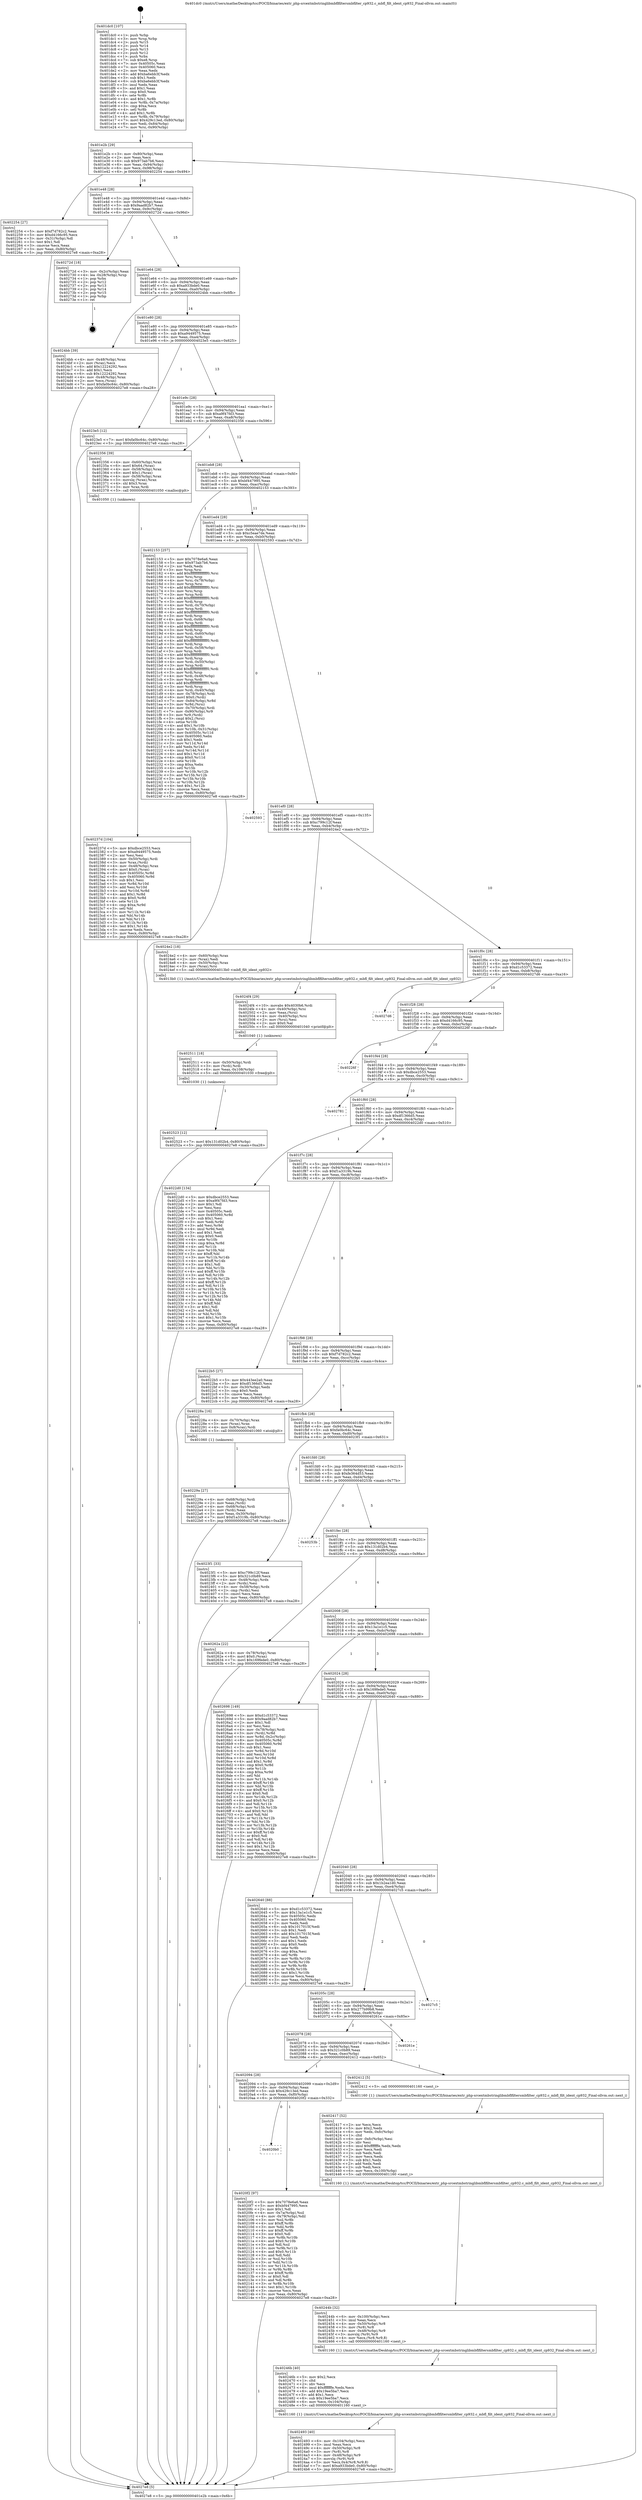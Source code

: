 digraph "0x401dc0" {
  label = "0x401dc0 (/mnt/c/Users/mathe/Desktop/tcc/POCII/binaries/extr_php-srcextmbstringlibmbflfiltersmbfilter_cp932.c_mbfl_filt_ident_cp932_Final-ollvm.out::main(0))"
  labelloc = "t"
  node[shape=record]

  Entry [label="",width=0.3,height=0.3,shape=circle,fillcolor=black,style=filled]
  "0x401e2b" [label="{
     0x401e2b [29]\l
     | [instrs]\l
     &nbsp;&nbsp;0x401e2b \<+3\>: mov -0x80(%rbp),%eax\l
     &nbsp;&nbsp;0x401e2e \<+2\>: mov %eax,%ecx\l
     &nbsp;&nbsp;0x401e30 \<+6\>: sub $0x973ab7b6,%ecx\l
     &nbsp;&nbsp;0x401e36 \<+6\>: mov %eax,-0x94(%rbp)\l
     &nbsp;&nbsp;0x401e3c \<+6\>: mov %ecx,-0x98(%rbp)\l
     &nbsp;&nbsp;0x401e42 \<+6\>: je 0000000000402254 \<main+0x494\>\l
  }"]
  "0x402254" [label="{
     0x402254 [27]\l
     | [instrs]\l
     &nbsp;&nbsp;0x402254 \<+5\>: mov $0xf7d782c2,%eax\l
     &nbsp;&nbsp;0x402259 \<+5\>: mov $0xd4166c95,%ecx\l
     &nbsp;&nbsp;0x40225e \<+3\>: mov -0x31(%rbp),%dl\l
     &nbsp;&nbsp;0x402261 \<+3\>: test $0x1,%dl\l
     &nbsp;&nbsp;0x402264 \<+3\>: cmovne %ecx,%eax\l
     &nbsp;&nbsp;0x402267 \<+3\>: mov %eax,-0x80(%rbp)\l
     &nbsp;&nbsp;0x40226a \<+5\>: jmp 00000000004027e8 \<main+0xa28\>\l
  }"]
  "0x401e48" [label="{
     0x401e48 [28]\l
     | [instrs]\l
     &nbsp;&nbsp;0x401e48 \<+5\>: jmp 0000000000401e4d \<main+0x8d\>\l
     &nbsp;&nbsp;0x401e4d \<+6\>: mov -0x94(%rbp),%eax\l
     &nbsp;&nbsp;0x401e53 \<+5\>: sub $0x9aad82b7,%eax\l
     &nbsp;&nbsp;0x401e58 \<+6\>: mov %eax,-0x9c(%rbp)\l
     &nbsp;&nbsp;0x401e5e \<+6\>: je 000000000040272d \<main+0x96d\>\l
  }"]
  Exit [label="",width=0.3,height=0.3,shape=circle,fillcolor=black,style=filled,peripheries=2]
  "0x40272d" [label="{
     0x40272d [18]\l
     | [instrs]\l
     &nbsp;&nbsp;0x40272d \<+3\>: mov -0x2c(%rbp),%eax\l
     &nbsp;&nbsp;0x402730 \<+4\>: lea -0x28(%rbp),%rsp\l
     &nbsp;&nbsp;0x402734 \<+1\>: pop %rbx\l
     &nbsp;&nbsp;0x402735 \<+2\>: pop %r12\l
     &nbsp;&nbsp;0x402737 \<+2\>: pop %r13\l
     &nbsp;&nbsp;0x402739 \<+2\>: pop %r14\l
     &nbsp;&nbsp;0x40273b \<+2\>: pop %r15\l
     &nbsp;&nbsp;0x40273d \<+1\>: pop %rbp\l
     &nbsp;&nbsp;0x40273e \<+1\>: ret\l
  }"]
  "0x401e64" [label="{
     0x401e64 [28]\l
     | [instrs]\l
     &nbsp;&nbsp;0x401e64 \<+5\>: jmp 0000000000401e69 \<main+0xa9\>\l
     &nbsp;&nbsp;0x401e69 \<+6\>: mov -0x94(%rbp),%eax\l
     &nbsp;&nbsp;0x401e6f \<+5\>: sub $0xa933bde0,%eax\l
     &nbsp;&nbsp;0x401e74 \<+6\>: mov %eax,-0xa0(%rbp)\l
     &nbsp;&nbsp;0x401e7a \<+6\>: je 00000000004024bb \<main+0x6fb\>\l
  }"]
  "0x402523" [label="{
     0x402523 [12]\l
     | [instrs]\l
     &nbsp;&nbsp;0x402523 \<+7\>: movl $0x131d02b4,-0x80(%rbp)\l
     &nbsp;&nbsp;0x40252a \<+5\>: jmp 00000000004027e8 \<main+0xa28\>\l
  }"]
  "0x4024bb" [label="{
     0x4024bb [39]\l
     | [instrs]\l
     &nbsp;&nbsp;0x4024bb \<+4\>: mov -0x48(%rbp),%rax\l
     &nbsp;&nbsp;0x4024bf \<+2\>: mov (%rax),%ecx\l
     &nbsp;&nbsp;0x4024c1 \<+6\>: add $0x12224292,%ecx\l
     &nbsp;&nbsp;0x4024c7 \<+3\>: add $0x1,%ecx\l
     &nbsp;&nbsp;0x4024ca \<+6\>: sub $0x12224292,%ecx\l
     &nbsp;&nbsp;0x4024d0 \<+4\>: mov -0x48(%rbp),%rax\l
     &nbsp;&nbsp;0x4024d4 \<+2\>: mov %ecx,(%rax)\l
     &nbsp;&nbsp;0x4024d6 \<+7\>: movl $0xfa0bc64c,-0x80(%rbp)\l
     &nbsp;&nbsp;0x4024dd \<+5\>: jmp 00000000004027e8 \<main+0xa28\>\l
  }"]
  "0x401e80" [label="{
     0x401e80 [28]\l
     | [instrs]\l
     &nbsp;&nbsp;0x401e80 \<+5\>: jmp 0000000000401e85 \<main+0xc5\>\l
     &nbsp;&nbsp;0x401e85 \<+6\>: mov -0x94(%rbp),%eax\l
     &nbsp;&nbsp;0x401e8b \<+5\>: sub $0xa9449575,%eax\l
     &nbsp;&nbsp;0x401e90 \<+6\>: mov %eax,-0xa4(%rbp)\l
     &nbsp;&nbsp;0x401e96 \<+6\>: je 00000000004023e5 \<main+0x625\>\l
  }"]
  "0x402511" [label="{
     0x402511 [18]\l
     | [instrs]\l
     &nbsp;&nbsp;0x402511 \<+4\>: mov -0x50(%rbp),%rdi\l
     &nbsp;&nbsp;0x402515 \<+3\>: mov (%rdi),%rdi\l
     &nbsp;&nbsp;0x402518 \<+6\>: mov %eax,-0x108(%rbp)\l
     &nbsp;&nbsp;0x40251e \<+5\>: call 0000000000401030 \<free@plt\>\l
     | [calls]\l
     &nbsp;&nbsp;0x401030 \{1\} (unknown)\l
  }"]
  "0x4023e5" [label="{
     0x4023e5 [12]\l
     | [instrs]\l
     &nbsp;&nbsp;0x4023e5 \<+7\>: movl $0xfa0bc64c,-0x80(%rbp)\l
     &nbsp;&nbsp;0x4023ec \<+5\>: jmp 00000000004027e8 \<main+0xa28\>\l
  }"]
  "0x401e9c" [label="{
     0x401e9c [28]\l
     | [instrs]\l
     &nbsp;&nbsp;0x401e9c \<+5\>: jmp 0000000000401ea1 \<main+0xe1\>\l
     &nbsp;&nbsp;0x401ea1 \<+6\>: mov -0x94(%rbp),%eax\l
     &nbsp;&nbsp;0x401ea7 \<+5\>: sub $0xa9f47fd3,%eax\l
     &nbsp;&nbsp;0x401eac \<+6\>: mov %eax,-0xa8(%rbp)\l
     &nbsp;&nbsp;0x401eb2 \<+6\>: je 0000000000402356 \<main+0x596\>\l
  }"]
  "0x4024f4" [label="{
     0x4024f4 [29]\l
     | [instrs]\l
     &nbsp;&nbsp;0x4024f4 \<+10\>: movabs $0x4030b6,%rdi\l
     &nbsp;&nbsp;0x4024fe \<+4\>: mov -0x40(%rbp),%rsi\l
     &nbsp;&nbsp;0x402502 \<+2\>: mov %eax,(%rsi)\l
     &nbsp;&nbsp;0x402504 \<+4\>: mov -0x40(%rbp),%rsi\l
     &nbsp;&nbsp;0x402508 \<+2\>: mov (%rsi),%esi\l
     &nbsp;&nbsp;0x40250a \<+2\>: mov $0x0,%al\l
     &nbsp;&nbsp;0x40250c \<+5\>: call 0000000000401040 \<printf@plt\>\l
     | [calls]\l
     &nbsp;&nbsp;0x401040 \{1\} (unknown)\l
  }"]
  "0x402356" [label="{
     0x402356 [39]\l
     | [instrs]\l
     &nbsp;&nbsp;0x402356 \<+4\>: mov -0x60(%rbp),%rax\l
     &nbsp;&nbsp;0x40235a \<+6\>: movl $0x64,(%rax)\l
     &nbsp;&nbsp;0x402360 \<+4\>: mov -0x58(%rbp),%rax\l
     &nbsp;&nbsp;0x402364 \<+6\>: movl $0x1,(%rax)\l
     &nbsp;&nbsp;0x40236a \<+4\>: mov -0x58(%rbp),%rax\l
     &nbsp;&nbsp;0x40236e \<+3\>: movslq (%rax),%rax\l
     &nbsp;&nbsp;0x402371 \<+4\>: shl $0x3,%rax\l
     &nbsp;&nbsp;0x402375 \<+3\>: mov %rax,%rdi\l
     &nbsp;&nbsp;0x402378 \<+5\>: call 0000000000401050 \<malloc@plt\>\l
     | [calls]\l
     &nbsp;&nbsp;0x401050 \{1\} (unknown)\l
  }"]
  "0x401eb8" [label="{
     0x401eb8 [28]\l
     | [instrs]\l
     &nbsp;&nbsp;0x401eb8 \<+5\>: jmp 0000000000401ebd \<main+0xfd\>\l
     &nbsp;&nbsp;0x401ebd \<+6\>: mov -0x94(%rbp),%eax\l
     &nbsp;&nbsp;0x401ec3 \<+5\>: sub $0xbf447995,%eax\l
     &nbsp;&nbsp;0x401ec8 \<+6\>: mov %eax,-0xac(%rbp)\l
     &nbsp;&nbsp;0x401ece \<+6\>: je 0000000000402153 \<main+0x393\>\l
  }"]
  "0x402493" [label="{
     0x402493 [40]\l
     | [instrs]\l
     &nbsp;&nbsp;0x402493 \<+6\>: mov -0x104(%rbp),%ecx\l
     &nbsp;&nbsp;0x402499 \<+3\>: imul %eax,%ecx\l
     &nbsp;&nbsp;0x40249c \<+4\>: mov -0x50(%rbp),%r8\l
     &nbsp;&nbsp;0x4024a0 \<+3\>: mov (%r8),%r8\l
     &nbsp;&nbsp;0x4024a3 \<+4\>: mov -0x48(%rbp),%r9\l
     &nbsp;&nbsp;0x4024a7 \<+3\>: movslq (%r9),%r9\l
     &nbsp;&nbsp;0x4024aa \<+5\>: mov %ecx,0x4(%r8,%r9,8)\l
     &nbsp;&nbsp;0x4024af \<+7\>: movl $0xa933bde0,-0x80(%rbp)\l
     &nbsp;&nbsp;0x4024b6 \<+5\>: jmp 00000000004027e8 \<main+0xa28\>\l
  }"]
  "0x402153" [label="{
     0x402153 [257]\l
     | [instrs]\l
     &nbsp;&nbsp;0x402153 \<+5\>: mov $0x7078e6a6,%eax\l
     &nbsp;&nbsp;0x402158 \<+5\>: mov $0x973ab7b6,%ecx\l
     &nbsp;&nbsp;0x40215d \<+2\>: xor %edx,%edx\l
     &nbsp;&nbsp;0x40215f \<+3\>: mov %rsp,%rsi\l
     &nbsp;&nbsp;0x402162 \<+4\>: add $0xfffffffffffffff0,%rsi\l
     &nbsp;&nbsp;0x402166 \<+3\>: mov %rsi,%rsp\l
     &nbsp;&nbsp;0x402169 \<+4\>: mov %rsi,-0x78(%rbp)\l
     &nbsp;&nbsp;0x40216d \<+3\>: mov %rsp,%rsi\l
     &nbsp;&nbsp;0x402170 \<+4\>: add $0xfffffffffffffff0,%rsi\l
     &nbsp;&nbsp;0x402174 \<+3\>: mov %rsi,%rsp\l
     &nbsp;&nbsp;0x402177 \<+3\>: mov %rsp,%rdi\l
     &nbsp;&nbsp;0x40217a \<+4\>: add $0xfffffffffffffff0,%rdi\l
     &nbsp;&nbsp;0x40217e \<+3\>: mov %rdi,%rsp\l
     &nbsp;&nbsp;0x402181 \<+4\>: mov %rdi,-0x70(%rbp)\l
     &nbsp;&nbsp;0x402185 \<+3\>: mov %rsp,%rdi\l
     &nbsp;&nbsp;0x402188 \<+4\>: add $0xfffffffffffffff0,%rdi\l
     &nbsp;&nbsp;0x40218c \<+3\>: mov %rdi,%rsp\l
     &nbsp;&nbsp;0x40218f \<+4\>: mov %rdi,-0x68(%rbp)\l
     &nbsp;&nbsp;0x402193 \<+3\>: mov %rsp,%rdi\l
     &nbsp;&nbsp;0x402196 \<+4\>: add $0xfffffffffffffff0,%rdi\l
     &nbsp;&nbsp;0x40219a \<+3\>: mov %rdi,%rsp\l
     &nbsp;&nbsp;0x40219d \<+4\>: mov %rdi,-0x60(%rbp)\l
     &nbsp;&nbsp;0x4021a1 \<+3\>: mov %rsp,%rdi\l
     &nbsp;&nbsp;0x4021a4 \<+4\>: add $0xfffffffffffffff0,%rdi\l
     &nbsp;&nbsp;0x4021a8 \<+3\>: mov %rdi,%rsp\l
     &nbsp;&nbsp;0x4021ab \<+4\>: mov %rdi,-0x58(%rbp)\l
     &nbsp;&nbsp;0x4021af \<+3\>: mov %rsp,%rdi\l
     &nbsp;&nbsp;0x4021b2 \<+4\>: add $0xfffffffffffffff0,%rdi\l
     &nbsp;&nbsp;0x4021b6 \<+3\>: mov %rdi,%rsp\l
     &nbsp;&nbsp;0x4021b9 \<+4\>: mov %rdi,-0x50(%rbp)\l
     &nbsp;&nbsp;0x4021bd \<+3\>: mov %rsp,%rdi\l
     &nbsp;&nbsp;0x4021c0 \<+4\>: add $0xfffffffffffffff0,%rdi\l
     &nbsp;&nbsp;0x4021c4 \<+3\>: mov %rdi,%rsp\l
     &nbsp;&nbsp;0x4021c7 \<+4\>: mov %rdi,-0x48(%rbp)\l
     &nbsp;&nbsp;0x4021cb \<+3\>: mov %rsp,%rdi\l
     &nbsp;&nbsp;0x4021ce \<+4\>: add $0xfffffffffffffff0,%rdi\l
     &nbsp;&nbsp;0x4021d2 \<+3\>: mov %rdi,%rsp\l
     &nbsp;&nbsp;0x4021d5 \<+4\>: mov %rdi,-0x40(%rbp)\l
     &nbsp;&nbsp;0x4021d9 \<+4\>: mov -0x78(%rbp),%rdi\l
     &nbsp;&nbsp;0x4021dd \<+6\>: movl $0x0,(%rdi)\l
     &nbsp;&nbsp;0x4021e3 \<+7\>: mov -0x84(%rbp),%r8d\l
     &nbsp;&nbsp;0x4021ea \<+3\>: mov %r8d,(%rsi)\l
     &nbsp;&nbsp;0x4021ed \<+4\>: mov -0x70(%rbp),%rdi\l
     &nbsp;&nbsp;0x4021f1 \<+7\>: mov -0x90(%rbp),%r9\l
     &nbsp;&nbsp;0x4021f8 \<+3\>: mov %r9,(%rdi)\l
     &nbsp;&nbsp;0x4021fb \<+3\>: cmpl $0x2,(%rsi)\l
     &nbsp;&nbsp;0x4021fe \<+4\>: setne %r10b\l
     &nbsp;&nbsp;0x402202 \<+4\>: and $0x1,%r10b\l
     &nbsp;&nbsp;0x402206 \<+4\>: mov %r10b,-0x31(%rbp)\l
     &nbsp;&nbsp;0x40220a \<+8\>: mov 0x40505c,%r11d\l
     &nbsp;&nbsp;0x402212 \<+7\>: mov 0x405060,%ebx\l
     &nbsp;&nbsp;0x402219 \<+3\>: sub $0x1,%edx\l
     &nbsp;&nbsp;0x40221c \<+3\>: mov %r11d,%r14d\l
     &nbsp;&nbsp;0x40221f \<+3\>: add %edx,%r14d\l
     &nbsp;&nbsp;0x402222 \<+4\>: imul %r14d,%r11d\l
     &nbsp;&nbsp;0x402226 \<+4\>: and $0x1,%r11d\l
     &nbsp;&nbsp;0x40222a \<+4\>: cmp $0x0,%r11d\l
     &nbsp;&nbsp;0x40222e \<+4\>: sete %r10b\l
     &nbsp;&nbsp;0x402232 \<+3\>: cmp $0xa,%ebx\l
     &nbsp;&nbsp;0x402235 \<+4\>: setl %r15b\l
     &nbsp;&nbsp;0x402239 \<+3\>: mov %r10b,%r12b\l
     &nbsp;&nbsp;0x40223c \<+3\>: and %r15b,%r12b\l
     &nbsp;&nbsp;0x40223f \<+3\>: xor %r15b,%r10b\l
     &nbsp;&nbsp;0x402242 \<+3\>: or %r10b,%r12b\l
     &nbsp;&nbsp;0x402245 \<+4\>: test $0x1,%r12b\l
     &nbsp;&nbsp;0x402249 \<+3\>: cmovne %ecx,%eax\l
     &nbsp;&nbsp;0x40224c \<+3\>: mov %eax,-0x80(%rbp)\l
     &nbsp;&nbsp;0x40224f \<+5\>: jmp 00000000004027e8 \<main+0xa28\>\l
  }"]
  "0x401ed4" [label="{
     0x401ed4 [28]\l
     | [instrs]\l
     &nbsp;&nbsp;0x401ed4 \<+5\>: jmp 0000000000401ed9 \<main+0x119\>\l
     &nbsp;&nbsp;0x401ed9 \<+6\>: mov -0x94(%rbp),%eax\l
     &nbsp;&nbsp;0x401edf \<+5\>: sub $0xc5eae7de,%eax\l
     &nbsp;&nbsp;0x401ee4 \<+6\>: mov %eax,-0xb0(%rbp)\l
     &nbsp;&nbsp;0x401eea \<+6\>: je 0000000000402593 \<main+0x7d3\>\l
  }"]
  "0x40246b" [label="{
     0x40246b [40]\l
     | [instrs]\l
     &nbsp;&nbsp;0x40246b \<+5\>: mov $0x2,%ecx\l
     &nbsp;&nbsp;0x402470 \<+1\>: cltd\l
     &nbsp;&nbsp;0x402471 \<+2\>: idiv %ecx\l
     &nbsp;&nbsp;0x402473 \<+6\>: imul $0xfffffffe,%edx,%ecx\l
     &nbsp;&nbsp;0x402479 \<+6\>: add $0x19ee5ba7,%ecx\l
     &nbsp;&nbsp;0x40247f \<+3\>: add $0x1,%ecx\l
     &nbsp;&nbsp;0x402482 \<+6\>: sub $0x19ee5ba7,%ecx\l
     &nbsp;&nbsp;0x402488 \<+6\>: mov %ecx,-0x104(%rbp)\l
     &nbsp;&nbsp;0x40248e \<+5\>: call 0000000000401160 \<next_i\>\l
     | [calls]\l
     &nbsp;&nbsp;0x401160 \{1\} (/mnt/c/Users/mathe/Desktop/tcc/POCII/binaries/extr_php-srcextmbstringlibmbflfiltersmbfilter_cp932.c_mbfl_filt_ident_cp932_Final-ollvm.out::next_i)\l
  }"]
  "0x402593" [label="{
     0x402593\l
  }", style=dashed]
  "0x401ef0" [label="{
     0x401ef0 [28]\l
     | [instrs]\l
     &nbsp;&nbsp;0x401ef0 \<+5\>: jmp 0000000000401ef5 \<main+0x135\>\l
     &nbsp;&nbsp;0x401ef5 \<+6\>: mov -0x94(%rbp),%eax\l
     &nbsp;&nbsp;0x401efb \<+5\>: sub $0xc799c12f,%eax\l
     &nbsp;&nbsp;0x401f00 \<+6\>: mov %eax,-0xb4(%rbp)\l
     &nbsp;&nbsp;0x401f06 \<+6\>: je 00000000004024e2 \<main+0x722\>\l
  }"]
  "0x40244b" [label="{
     0x40244b [32]\l
     | [instrs]\l
     &nbsp;&nbsp;0x40244b \<+6\>: mov -0x100(%rbp),%ecx\l
     &nbsp;&nbsp;0x402451 \<+3\>: imul %eax,%ecx\l
     &nbsp;&nbsp;0x402454 \<+4\>: mov -0x50(%rbp),%r8\l
     &nbsp;&nbsp;0x402458 \<+3\>: mov (%r8),%r8\l
     &nbsp;&nbsp;0x40245b \<+4\>: mov -0x48(%rbp),%r9\l
     &nbsp;&nbsp;0x40245f \<+3\>: movslq (%r9),%r9\l
     &nbsp;&nbsp;0x402462 \<+4\>: mov %ecx,(%r8,%r9,8)\l
     &nbsp;&nbsp;0x402466 \<+5\>: call 0000000000401160 \<next_i\>\l
     | [calls]\l
     &nbsp;&nbsp;0x401160 \{1\} (/mnt/c/Users/mathe/Desktop/tcc/POCII/binaries/extr_php-srcextmbstringlibmbflfiltersmbfilter_cp932.c_mbfl_filt_ident_cp932_Final-ollvm.out::next_i)\l
  }"]
  "0x4024e2" [label="{
     0x4024e2 [18]\l
     | [instrs]\l
     &nbsp;&nbsp;0x4024e2 \<+4\>: mov -0x60(%rbp),%rax\l
     &nbsp;&nbsp;0x4024e6 \<+2\>: mov (%rax),%edi\l
     &nbsp;&nbsp;0x4024e8 \<+4\>: mov -0x50(%rbp),%rax\l
     &nbsp;&nbsp;0x4024ec \<+3\>: mov (%rax),%rsi\l
     &nbsp;&nbsp;0x4024ef \<+5\>: call 00000000004013b0 \<mbfl_filt_ident_cp932\>\l
     | [calls]\l
     &nbsp;&nbsp;0x4013b0 \{1\} (/mnt/c/Users/mathe/Desktop/tcc/POCII/binaries/extr_php-srcextmbstringlibmbflfiltersmbfilter_cp932.c_mbfl_filt_ident_cp932_Final-ollvm.out::mbfl_filt_ident_cp932)\l
  }"]
  "0x401f0c" [label="{
     0x401f0c [28]\l
     | [instrs]\l
     &nbsp;&nbsp;0x401f0c \<+5\>: jmp 0000000000401f11 \<main+0x151\>\l
     &nbsp;&nbsp;0x401f11 \<+6\>: mov -0x94(%rbp),%eax\l
     &nbsp;&nbsp;0x401f17 \<+5\>: sub $0xd1c53372,%eax\l
     &nbsp;&nbsp;0x401f1c \<+6\>: mov %eax,-0xb8(%rbp)\l
     &nbsp;&nbsp;0x401f22 \<+6\>: je 00000000004027d6 \<main+0xa16\>\l
  }"]
  "0x402417" [label="{
     0x402417 [52]\l
     | [instrs]\l
     &nbsp;&nbsp;0x402417 \<+2\>: xor %ecx,%ecx\l
     &nbsp;&nbsp;0x402419 \<+5\>: mov $0x2,%edx\l
     &nbsp;&nbsp;0x40241e \<+6\>: mov %edx,-0xfc(%rbp)\l
     &nbsp;&nbsp;0x402424 \<+1\>: cltd\l
     &nbsp;&nbsp;0x402425 \<+6\>: mov -0xfc(%rbp),%esi\l
     &nbsp;&nbsp;0x40242b \<+2\>: idiv %esi\l
     &nbsp;&nbsp;0x40242d \<+6\>: imul $0xfffffffe,%edx,%edx\l
     &nbsp;&nbsp;0x402433 \<+2\>: mov %ecx,%edi\l
     &nbsp;&nbsp;0x402435 \<+2\>: sub %edx,%edi\l
     &nbsp;&nbsp;0x402437 \<+2\>: mov %ecx,%edx\l
     &nbsp;&nbsp;0x402439 \<+3\>: sub $0x1,%edx\l
     &nbsp;&nbsp;0x40243c \<+2\>: add %edx,%edi\l
     &nbsp;&nbsp;0x40243e \<+2\>: sub %edi,%ecx\l
     &nbsp;&nbsp;0x402440 \<+6\>: mov %ecx,-0x100(%rbp)\l
     &nbsp;&nbsp;0x402446 \<+5\>: call 0000000000401160 \<next_i\>\l
     | [calls]\l
     &nbsp;&nbsp;0x401160 \{1\} (/mnt/c/Users/mathe/Desktop/tcc/POCII/binaries/extr_php-srcextmbstringlibmbflfiltersmbfilter_cp932.c_mbfl_filt_ident_cp932_Final-ollvm.out::next_i)\l
  }"]
  "0x4027d6" [label="{
     0x4027d6\l
  }", style=dashed]
  "0x401f28" [label="{
     0x401f28 [28]\l
     | [instrs]\l
     &nbsp;&nbsp;0x401f28 \<+5\>: jmp 0000000000401f2d \<main+0x16d\>\l
     &nbsp;&nbsp;0x401f2d \<+6\>: mov -0x94(%rbp),%eax\l
     &nbsp;&nbsp;0x401f33 \<+5\>: sub $0xd4166c95,%eax\l
     &nbsp;&nbsp;0x401f38 \<+6\>: mov %eax,-0xbc(%rbp)\l
     &nbsp;&nbsp;0x401f3e \<+6\>: je 000000000040226f \<main+0x4af\>\l
  }"]
  "0x40237d" [label="{
     0x40237d [104]\l
     | [instrs]\l
     &nbsp;&nbsp;0x40237d \<+5\>: mov $0xdbce2553,%ecx\l
     &nbsp;&nbsp;0x402382 \<+5\>: mov $0xa9449575,%edx\l
     &nbsp;&nbsp;0x402387 \<+2\>: xor %esi,%esi\l
     &nbsp;&nbsp;0x402389 \<+4\>: mov -0x50(%rbp),%rdi\l
     &nbsp;&nbsp;0x40238d \<+3\>: mov %rax,(%rdi)\l
     &nbsp;&nbsp;0x402390 \<+4\>: mov -0x48(%rbp),%rax\l
     &nbsp;&nbsp;0x402394 \<+6\>: movl $0x0,(%rax)\l
     &nbsp;&nbsp;0x40239a \<+8\>: mov 0x40505c,%r8d\l
     &nbsp;&nbsp;0x4023a2 \<+8\>: mov 0x405060,%r9d\l
     &nbsp;&nbsp;0x4023aa \<+3\>: sub $0x1,%esi\l
     &nbsp;&nbsp;0x4023ad \<+3\>: mov %r8d,%r10d\l
     &nbsp;&nbsp;0x4023b0 \<+3\>: add %esi,%r10d\l
     &nbsp;&nbsp;0x4023b3 \<+4\>: imul %r10d,%r8d\l
     &nbsp;&nbsp;0x4023b7 \<+4\>: and $0x1,%r8d\l
     &nbsp;&nbsp;0x4023bb \<+4\>: cmp $0x0,%r8d\l
     &nbsp;&nbsp;0x4023bf \<+4\>: sete %r11b\l
     &nbsp;&nbsp;0x4023c3 \<+4\>: cmp $0xa,%r9d\l
     &nbsp;&nbsp;0x4023c7 \<+3\>: setl %bl\l
     &nbsp;&nbsp;0x4023ca \<+3\>: mov %r11b,%r14b\l
     &nbsp;&nbsp;0x4023cd \<+3\>: and %bl,%r14b\l
     &nbsp;&nbsp;0x4023d0 \<+3\>: xor %bl,%r11b\l
     &nbsp;&nbsp;0x4023d3 \<+3\>: or %r11b,%r14b\l
     &nbsp;&nbsp;0x4023d6 \<+4\>: test $0x1,%r14b\l
     &nbsp;&nbsp;0x4023da \<+3\>: cmovne %edx,%ecx\l
     &nbsp;&nbsp;0x4023dd \<+3\>: mov %ecx,-0x80(%rbp)\l
     &nbsp;&nbsp;0x4023e0 \<+5\>: jmp 00000000004027e8 \<main+0xa28\>\l
  }"]
  "0x40226f" [label="{
     0x40226f\l
  }", style=dashed]
  "0x401f44" [label="{
     0x401f44 [28]\l
     | [instrs]\l
     &nbsp;&nbsp;0x401f44 \<+5\>: jmp 0000000000401f49 \<main+0x189\>\l
     &nbsp;&nbsp;0x401f49 \<+6\>: mov -0x94(%rbp),%eax\l
     &nbsp;&nbsp;0x401f4f \<+5\>: sub $0xdbce2553,%eax\l
     &nbsp;&nbsp;0x401f54 \<+6\>: mov %eax,-0xc0(%rbp)\l
     &nbsp;&nbsp;0x401f5a \<+6\>: je 0000000000402781 \<main+0x9c1\>\l
  }"]
  "0x40229a" [label="{
     0x40229a [27]\l
     | [instrs]\l
     &nbsp;&nbsp;0x40229a \<+4\>: mov -0x68(%rbp),%rdi\l
     &nbsp;&nbsp;0x40229e \<+2\>: mov %eax,(%rdi)\l
     &nbsp;&nbsp;0x4022a0 \<+4\>: mov -0x68(%rbp),%rdi\l
     &nbsp;&nbsp;0x4022a4 \<+2\>: mov (%rdi),%eax\l
     &nbsp;&nbsp;0x4022a6 \<+3\>: mov %eax,-0x30(%rbp)\l
     &nbsp;&nbsp;0x4022a9 \<+7\>: movl $0xf1a3319b,-0x80(%rbp)\l
     &nbsp;&nbsp;0x4022b0 \<+5\>: jmp 00000000004027e8 \<main+0xa28\>\l
  }"]
  "0x402781" [label="{
     0x402781\l
  }", style=dashed]
  "0x401f60" [label="{
     0x401f60 [28]\l
     | [instrs]\l
     &nbsp;&nbsp;0x401f60 \<+5\>: jmp 0000000000401f65 \<main+0x1a5\>\l
     &nbsp;&nbsp;0x401f65 \<+6\>: mov -0x94(%rbp),%eax\l
     &nbsp;&nbsp;0x401f6b \<+5\>: sub $0xdf1366d5,%eax\l
     &nbsp;&nbsp;0x401f70 \<+6\>: mov %eax,-0xc4(%rbp)\l
     &nbsp;&nbsp;0x401f76 \<+6\>: je 00000000004022d0 \<main+0x510\>\l
  }"]
  "0x401dc0" [label="{
     0x401dc0 [107]\l
     | [instrs]\l
     &nbsp;&nbsp;0x401dc0 \<+1\>: push %rbp\l
     &nbsp;&nbsp;0x401dc1 \<+3\>: mov %rsp,%rbp\l
     &nbsp;&nbsp;0x401dc4 \<+2\>: push %r15\l
     &nbsp;&nbsp;0x401dc6 \<+2\>: push %r14\l
     &nbsp;&nbsp;0x401dc8 \<+2\>: push %r13\l
     &nbsp;&nbsp;0x401dca \<+2\>: push %r12\l
     &nbsp;&nbsp;0x401dcc \<+1\>: push %rbx\l
     &nbsp;&nbsp;0x401dcd \<+7\>: sub $0xe8,%rsp\l
     &nbsp;&nbsp;0x401dd4 \<+7\>: mov 0x40505c,%eax\l
     &nbsp;&nbsp;0x401ddb \<+7\>: mov 0x405060,%ecx\l
     &nbsp;&nbsp;0x401de2 \<+2\>: mov %eax,%edx\l
     &nbsp;&nbsp;0x401de4 \<+6\>: add $0xba6ebb3f,%edx\l
     &nbsp;&nbsp;0x401dea \<+3\>: sub $0x1,%edx\l
     &nbsp;&nbsp;0x401ded \<+6\>: sub $0xba6ebb3f,%edx\l
     &nbsp;&nbsp;0x401df3 \<+3\>: imul %edx,%eax\l
     &nbsp;&nbsp;0x401df6 \<+3\>: and $0x1,%eax\l
     &nbsp;&nbsp;0x401df9 \<+3\>: cmp $0x0,%eax\l
     &nbsp;&nbsp;0x401dfc \<+4\>: sete %r8b\l
     &nbsp;&nbsp;0x401e00 \<+4\>: and $0x1,%r8b\l
     &nbsp;&nbsp;0x401e04 \<+4\>: mov %r8b,-0x7a(%rbp)\l
     &nbsp;&nbsp;0x401e08 \<+3\>: cmp $0xa,%ecx\l
     &nbsp;&nbsp;0x401e0b \<+4\>: setl %r8b\l
     &nbsp;&nbsp;0x401e0f \<+4\>: and $0x1,%r8b\l
     &nbsp;&nbsp;0x401e13 \<+4\>: mov %r8b,-0x79(%rbp)\l
     &nbsp;&nbsp;0x401e17 \<+7\>: movl $0x429c13ed,-0x80(%rbp)\l
     &nbsp;&nbsp;0x401e1e \<+6\>: mov %edi,-0x84(%rbp)\l
     &nbsp;&nbsp;0x401e24 \<+7\>: mov %rsi,-0x90(%rbp)\l
  }"]
  "0x4022d0" [label="{
     0x4022d0 [134]\l
     | [instrs]\l
     &nbsp;&nbsp;0x4022d0 \<+5\>: mov $0xdbce2553,%eax\l
     &nbsp;&nbsp;0x4022d5 \<+5\>: mov $0xa9f47fd3,%ecx\l
     &nbsp;&nbsp;0x4022da \<+2\>: mov $0x1,%dl\l
     &nbsp;&nbsp;0x4022dc \<+2\>: xor %esi,%esi\l
     &nbsp;&nbsp;0x4022de \<+7\>: mov 0x40505c,%edi\l
     &nbsp;&nbsp;0x4022e5 \<+8\>: mov 0x405060,%r8d\l
     &nbsp;&nbsp;0x4022ed \<+3\>: sub $0x1,%esi\l
     &nbsp;&nbsp;0x4022f0 \<+3\>: mov %edi,%r9d\l
     &nbsp;&nbsp;0x4022f3 \<+3\>: add %esi,%r9d\l
     &nbsp;&nbsp;0x4022f6 \<+4\>: imul %r9d,%edi\l
     &nbsp;&nbsp;0x4022fa \<+3\>: and $0x1,%edi\l
     &nbsp;&nbsp;0x4022fd \<+3\>: cmp $0x0,%edi\l
     &nbsp;&nbsp;0x402300 \<+4\>: sete %r10b\l
     &nbsp;&nbsp;0x402304 \<+4\>: cmp $0xa,%r8d\l
     &nbsp;&nbsp;0x402308 \<+4\>: setl %r11b\l
     &nbsp;&nbsp;0x40230c \<+3\>: mov %r10b,%bl\l
     &nbsp;&nbsp;0x40230f \<+3\>: xor $0xff,%bl\l
     &nbsp;&nbsp;0x402312 \<+3\>: mov %r11b,%r14b\l
     &nbsp;&nbsp;0x402315 \<+4\>: xor $0xff,%r14b\l
     &nbsp;&nbsp;0x402319 \<+3\>: xor $0x1,%dl\l
     &nbsp;&nbsp;0x40231c \<+3\>: mov %bl,%r15b\l
     &nbsp;&nbsp;0x40231f \<+4\>: and $0xff,%r15b\l
     &nbsp;&nbsp;0x402323 \<+3\>: and %dl,%r10b\l
     &nbsp;&nbsp;0x402326 \<+3\>: mov %r14b,%r12b\l
     &nbsp;&nbsp;0x402329 \<+4\>: and $0xff,%r12b\l
     &nbsp;&nbsp;0x40232d \<+3\>: and %dl,%r11b\l
     &nbsp;&nbsp;0x402330 \<+3\>: or %r10b,%r15b\l
     &nbsp;&nbsp;0x402333 \<+3\>: or %r11b,%r12b\l
     &nbsp;&nbsp;0x402336 \<+3\>: xor %r12b,%r15b\l
     &nbsp;&nbsp;0x402339 \<+3\>: or %r14b,%bl\l
     &nbsp;&nbsp;0x40233c \<+3\>: xor $0xff,%bl\l
     &nbsp;&nbsp;0x40233f \<+3\>: or $0x1,%dl\l
     &nbsp;&nbsp;0x402342 \<+2\>: and %dl,%bl\l
     &nbsp;&nbsp;0x402344 \<+3\>: or %bl,%r15b\l
     &nbsp;&nbsp;0x402347 \<+4\>: test $0x1,%r15b\l
     &nbsp;&nbsp;0x40234b \<+3\>: cmovne %ecx,%eax\l
     &nbsp;&nbsp;0x40234e \<+3\>: mov %eax,-0x80(%rbp)\l
     &nbsp;&nbsp;0x402351 \<+5\>: jmp 00000000004027e8 \<main+0xa28\>\l
  }"]
  "0x401f7c" [label="{
     0x401f7c [28]\l
     | [instrs]\l
     &nbsp;&nbsp;0x401f7c \<+5\>: jmp 0000000000401f81 \<main+0x1c1\>\l
     &nbsp;&nbsp;0x401f81 \<+6\>: mov -0x94(%rbp),%eax\l
     &nbsp;&nbsp;0x401f87 \<+5\>: sub $0xf1a3319b,%eax\l
     &nbsp;&nbsp;0x401f8c \<+6\>: mov %eax,-0xc8(%rbp)\l
     &nbsp;&nbsp;0x401f92 \<+6\>: je 00000000004022b5 \<main+0x4f5\>\l
  }"]
  "0x4027e8" [label="{
     0x4027e8 [5]\l
     | [instrs]\l
     &nbsp;&nbsp;0x4027e8 \<+5\>: jmp 0000000000401e2b \<main+0x6b\>\l
  }"]
  "0x4022b5" [label="{
     0x4022b5 [27]\l
     | [instrs]\l
     &nbsp;&nbsp;0x4022b5 \<+5\>: mov $0x443ee2a0,%eax\l
     &nbsp;&nbsp;0x4022ba \<+5\>: mov $0xdf1366d5,%ecx\l
     &nbsp;&nbsp;0x4022bf \<+3\>: mov -0x30(%rbp),%edx\l
     &nbsp;&nbsp;0x4022c2 \<+3\>: cmp $0x0,%edx\l
     &nbsp;&nbsp;0x4022c5 \<+3\>: cmove %ecx,%eax\l
     &nbsp;&nbsp;0x4022c8 \<+3\>: mov %eax,-0x80(%rbp)\l
     &nbsp;&nbsp;0x4022cb \<+5\>: jmp 00000000004027e8 \<main+0xa28\>\l
  }"]
  "0x401f98" [label="{
     0x401f98 [28]\l
     | [instrs]\l
     &nbsp;&nbsp;0x401f98 \<+5\>: jmp 0000000000401f9d \<main+0x1dd\>\l
     &nbsp;&nbsp;0x401f9d \<+6\>: mov -0x94(%rbp),%eax\l
     &nbsp;&nbsp;0x401fa3 \<+5\>: sub $0xf7d782c2,%eax\l
     &nbsp;&nbsp;0x401fa8 \<+6\>: mov %eax,-0xcc(%rbp)\l
     &nbsp;&nbsp;0x401fae \<+6\>: je 000000000040228a \<main+0x4ca\>\l
  }"]
  "0x4020b0" [label="{
     0x4020b0\l
  }", style=dashed]
  "0x40228a" [label="{
     0x40228a [16]\l
     | [instrs]\l
     &nbsp;&nbsp;0x40228a \<+4\>: mov -0x70(%rbp),%rax\l
     &nbsp;&nbsp;0x40228e \<+3\>: mov (%rax),%rax\l
     &nbsp;&nbsp;0x402291 \<+4\>: mov 0x8(%rax),%rdi\l
     &nbsp;&nbsp;0x402295 \<+5\>: call 0000000000401060 \<atoi@plt\>\l
     | [calls]\l
     &nbsp;&nbsp;0x401060 \{1\} (unknown)\l
  }"]
  "0x401fb4" [label="{
     0x401fb4 [28]\l
     | [instrs]\l
     &nbsp;&nbsp;0x401fb4 \<+5\>: jmp 0000000000401fb9 \<main+0x1f9\>\l
     &nbsp;&nbsp;0x401fb9 \<+6\>: mov -0x94(%rbp),%eax\l
     &nbsp;&nbsp;0x401fbf \<+5\>: sub $0xfa0bc64c,%eax\l
     &nbsp;&nbsp;0x401fc4 \<+6\>: mov %eax,-0xd0(%rbp)\l
     &nbsp;&nbsp;0x401fca \<+6\>: je 00000000004023f1 \<main+0x631\>\l
  }"]
  "0x4020f2" [label="{
     0x4020f2 [97]\l
     | [instrs]\l
     &nbsp;&nbsp;0x4020f2 \<+5\>: mov $0x7078e6a6,%eax\l
     &nbsp;&nbsp;0x4020f7 \<+5\>: mov $0xbf447995,%ecx\l
     &nbsp;&nbsp;0x4020fc \<+2\>: mov $0x1,%dl\l
     &nbsp;&nbsp;0x4020fe \<+4\>: mov -0x7a(%rbp),%sil\l
     &nbsp;&nbsp;0x402102 \<+4\>: mov -0x79(%rbp),%dil\l
     &nbsp;&nbsp;0x402106 \<+3\>: mov %sil,%r8b\l
     &nbsp;&nbsp;0x402109 \<+4\>: xor $0xff,%r8b\l
     &nbsp;&nbsp;0x40210d \<+3\>: mov %dil,%r9b\l
     &nbsp;&nbsp;0x402110 \<+4\>: xor $0xff,%r9b\l
     &nbsp;&nbsp;0x402114 \<+3\>: xor $0x0,%dl\l
     &nbsp;&nbsp;0x402117 \<+3\>: mov %r8b,%r10b\l
     &nbsp;&nbsp;0x40211a \<+4\>: and $0x0,%r10b\l
     &nbsp;&nbsp;0x40211e \<+3\>: and %dl,%sil\l
     &nbsp;&nbsp;0x402121 \<+3\>: mov %r9b,%r11b\l
     &nbsp;&nbsp;0x402124 \<+4\>: and $0x0,%r11b\l
     &nbsp;&nbsp;0x402128 \<+3\>: and %dl,%dil\l
     &nbsp;&nbsp;0x40212b \<+3\>: or %sil,%r10b\l
     &nbsp;&nbsp;0x40212e \<+3\>: or %dil,%r11b\l
     &nbsp;&nbsp;0x402131 \<+3\>: xor %r11b,%r10b\l
     &nbsp;&nbsp;0x402134 \<+3\>: or %r9b,%r8b\l
     &nbsp;&nbsp;0x402137 \<+4\>: xor $0xff,%r8b\l
     &nbsp;&nbsp;0x40213b \<+3\>: or $0x0,%dl\l
     &nbsp;&nbsp;0x40213e \<+3\>: and %dl,%r8b\l
     &nbsp;&nbsp;0x402141 \<+3\>: or %r8b,%r10b\l
     &nbsp;&nbsp;0x402144 \<+4\>: test $0x1,%r10b\l
     &nbsp;&nbsp;0x402148 \<+3\>: cmovne %ecx,%eax\l
     &nbsp;&nbsp;0x40214b \<+3\>: mov %eax,-0x80(%rbp)\l
     &nbsp;&nbsp;0x40214e \<+5\>: jmp 00000000004027e8 \<main+0xa28\>\l
  }"]
  "0x4023f1" [label="{
     0x4023f1 [33]\l
     | [instrs]\l
     &nbsp;&nbsp;0x4023f1 \<+5\>: mov $0xc799c12f,%eax\l
     &nbsp;&nbsp;0x4023f6 \<+5\>: mov $0x321c0b89,%ecx\l
     &nbsp;&nbsp;0x4023fb \<+4\>: mov -0x48(%rbp),%rdx\l
     &nbsp;&nbsp;0x4023ff \<+2\>: mov (%rdx),%esi\l
     &nbsp;&nbsp;0x402401 \<+4\>: mov -0x58(%rbp),%rdx\l
     &nbsp;&nbsp;0x402405 \<+2\>: cmp (%rdx),%esi\l
     &nbsp;&nbsp;0x402407 \<+3\>: cmovl %ecx,%eax\l
     &nbsp;&nbsp;0x40240a \<+3\>: mov %eax,-0x80(%rbp)\l
     &nbsp;&nbsp;0x40240d \<+5\>: jmp 00000000004027e8 \<main+0xa28\>\l
  }"]
  "0x401fd0" [label="{
     0x401fd0 [28]\l
     | [instrs]\l
     &nbsp;&nbsp;0x401fd0 \<+5\>: jmp 0000000000401fd5 \<main+0x215\>\l
     &nbsp;&nbsp;0x401fd5 \<+6\>: mov -0x94(%rbp),%eax\l
     &nbsp;&nbsp;0x401fdb \<+5\>: sub $0xfe364d53,%eax\l
     &nbsp;&nbsp;0x401fe0 \<+6\>: mov %eax,-0xd4(%rbp)\l
     &nbsp;&nbsp;0x401fe6 \<+6\>: je 000000000040253b \<main+0x77b\>\l
  }"]
  "0x402094" [label="{
     0x402094 [28]\l
     | [instrs]\l
     &nbsp;&nbsp;0x402094 \<+5\>: jmp 0000000000402099 \<main+0x2d9\>\l
     &nbsp;&nbsp;0x402099 \<+6\>: mov -0x94(%rbp),%eax\l
     &nbsp;&nbsp;0x40209f \<+5\>: sub $0x429c13ed,%eax\l
     &nbsp;&nbsp;0x4020a4 \<+6\>: mov %eax,-0xf0(%rbp)\l
     &nbsp;&nbsp;0x4020aa \<+6\>: je 00000000004020f2 \<main+0x332\>\l
  }"]
  "0x40253b" [label="{
     0x40253b\l
  }", style=dashed]
  "0x401fec" [label="{
     0x401fec [28]\l
     | [instrs]\l
     &nbsp;&nbsp;0x401fec \<+5\>: jmp 0000000000401ff1 \<main+0x231\>\l
     &nbsp;&nbsp;0x401ff1 \<+6\>: mov -0x94(%rbp),%eax\l
     &nbsp;&nbsp;0x401ff7 \<+5\>: sub $0x131d02b4,%eax\l
     &nbsp;&nbsp;0x401ffc \<+6\>: mov %eax,-0xd8(%rbp)\l
     &nbsp;&nbsp;0x402002 \<+6\>: je 000000000040262a \<main+0x86a\>\l
  }"]
  "0x402412" [label="{
     0x402412 [5]\l
     | [instrs]\l
     &nbsp;&nbsp;0x402412 \<+5\>: call 0000000000401160 \<next_i\>\l
     | [calls]\l
     &nbsp;&nbsp;0x401160 \{1\} (/mnt/c/Users/mathe/Desktop/tcc/POCII/binaries/extr_php-srcextmbstringlibmbflfiltersmbfilter_cp932.c_mbfl_filt_ident_cp932_Final-ollvm.out::next_i)\l
  }"]
  "0x40262a" [label="{
     0x40262a [22]\l
     | [instrs]\l
     &nbsp;&nbsp;0x40262a \<+4\>: mov -0x78(%rbp),%rax\l
     &nbsp;&nbsp;0x40262e \<+6\>: movl $0x0,(%rax)\l
     &nbsp;&nbsp;0x402634 \<+7\>: movl $0x169fede0,-0x80(%rbp)\l
     &nbsp;&nbsp;0x40263b \<+5\>: jmp 00000000004027e8 \<main+0xa28\>\l
  }"]
  "0x402008" [label="{
     0x402008 [28]\l
     | [instrs]\l
     &nbsp;&nbsp;0x402008 \<+5\>: jmp 000000000040200d \<main+0x24d\>\l
     &nbsp;&nbsp;0x40200d \<+6\>: mov -0x94(%rbp),%eax\l
     &nbsp;&nbsp;0x402013 \<+5\>: sub $0x13a1e1c5,%eax\l
     &nbsp;&nbsp;0x402018 \<+6\>: mov %eax,-0xdc(%rbp)\l
     &nbsp;&nbsp;0x40201e \<+6\>: je 0000000000402698 \<main+0x8d8\>\l
  }"]
  "0x402078" [label="{
     0x402078 [28]\l
     | [instrs]\l
     &nbsp;&nbsp;0x402078 \<+5\>: jmp 000000000040207d \<main+0x2bd\>\l
     &nbsp;&nbsp;0x40207d \<+6\>: mov -0x94(%rbp),%eax\l
     &nbsp;&nbsp;0x402083 \<+5\>: sub $0x321c0b89,%eax\l
     &nbsp;&nbsp;0x402088 \<+6\>: mov %eax,-0xec(%rbp)\l
     &nbsp;&nbsp;0x40208e \<+6\>: je 0000000000402412 \<main+0x652\>\l
  }"]
  "0x402698" [label="{
     0x402698 [149]\l
     | [instrs]\l
     &nbsp;&nbsp;0x402698 \<+5\>: mov $0xd1c53372,%eax\l
     &nbsp;&nbsp;0x40269d \<+5\>: mov $0x9aad82b7,%ecx\l
     &nbsp;&nbsp;0x4026a2 \<+2\>: mov $0x1,%dl\l
     &nbsp;&nbsp;0x4026a4 \<+2\>: xor %esi,%esi\l
     &nbsp;&nbsp;0x4026a6 \<+4\>: mov -0x78(%rbp),%rdi\l
     &nbsp;&nbsp;0x4026aa \<+3\>: mov (%rdi),%r8d\l
     &nbsp;&nbsp;0x4026ad \<+4\>: mov %r8d,-0x2c(%rbp)\l
     &nbsp;&nbsp;0x4026b1 \<+8\>: mov 0x40505c,%r8d\l
     &nbsp;&nbsp;0x4026b9 \<+8\>: mov 0x405060,%r9d\l
     &nbsp;&nbsp;0x4026c1 \<+3\>: sub $0x1,%esi\l
     &nbsp;&nbsp;0x4026c4 \<+3\>: mov %r8d,%r10d\l
     &nbsp;&nbsp;0x4026c7 \<+3\>: add %esi,%r10d\l
     &nbsp;&nbsp;0x4026ca \<+4\>: imul %r10d,%r8d\l
     &nbsp;&nbsp;0x4026ce \<+4\>: and $0x1,%r8d\l
     &nbsp;&nbsp;0x4026d2 \<+4\>: cmp $0x0,%r8d\l
     &nbsp;&nbsp;0x4026d6 \<+4\>: sete %r11b\l
     &nbsp;&nbsp;0x4026da \<+4\>: cmp $0xa,%r9d\l
     &nbsp;&nbsp;0x4026de \<+3\>: setl %bl\l
     &nbsp;&nbsp;0x4026e1 \<+3\>: mov %r11b,%r14b\l
     &nbsp;&nbsp;0x4026e4 \<+4\>: xor $0xff,%r14b\l
     &nbsp;&nbsp;0x4026e8 \<+3\>: mov %bl,%r15b\l
     &nbsp;&nbsp;0x4026eb \<+4\>: xor $0xff,%r15b\l
     &nbsp;&nbsp;0x4026ef \<+3\>: xor $0x0,%dl\l
     &nbsp;&nbsp;0x4026f2 \<+3\>: mov %r14b,%r12b\l
     &nbsp;&nbsp;0x4026f5 \<+4\>: and $0x0,%r12b\l
     &nbsp;&nbsp;0x4026f9 \<+3\>: and %dl,%r11b\l
     &nbsp;&nbsp;0x4026fc \<+3\>: mov %r15b,%r13b\l
     &nbsp;&nbsp;0x4026ff \<+4\>: and $0x0,%r13b\l
     &nbsp;&nbsp;0x402703 \<+2\>: and %dl,%bl\l
     &nbsp;&nbsp;0x402705 \<+3\>: or %r11b,%r12b\l
     &nbsp;&nbsp;0x402708 \<+3\>: or %bl,%r13b\l
     &nbsp;&nbsp;0x40270b \<+3\>: xor %r13b,%r12b\l
     &nbsp;&nbsp;0x40270e \<+3\>: or %r15b,%r14b\l
     &nbsp;&nbsp;0x402711 \<+4\>: xor $0xff,%r14b\l
     &nbsp;&nbsp;0x402715 \<+3\>: or $0x0,%dl\l
     &nbsp;&nbsp;0x402718 \<+3\>: and %dl,%r14b\l
     &nbsp;&nbsp;0x40271b \<+3\>: or %r14b,%r12b\l
     &nbsp;&nbsp;0x40271e \<+4\>: test $0x1,%r12b\l
     &nbsp;&nbsp;0x402722 \<+3\>: cmovne %ecx,%eax\l
     &nbsp;&nbsp;0x402725 \<+3\>: mov %eax,-0x80(%rbp)\l
     &nbsp;&nbsp;0x402728 \<+5\>: jmp 00000000004027e8 \<main+0xa28\>\l
  }"]
  "0x402024" [label="{
     0x402024 [28]\l
     | [instrs]\l
     &nbsp;&nbsp;0x402024 \<+5\>: jmp 0000000000402029 \<main+0x269\>\l
     &nbsp;&nbsp;0x402029 \<+6\>: mov -0x94(%rbp),%eax\l
     &nbsp;&nbsp;0x40202f \<+5\>: sub $0x169fede0,%eax\l
     &nbsp;&nbsp;0x402034 \<+6\>: mov %eax,-0xe0(%rbp)\l
     &nbsp;&nbsp;0x40203a \<+6\>: je 0000000000402640 \<main+0x880\>\l
  }"]
  "0x40261e" [label="{
     0x40261e\l
  }", style=dashed]
  "0x402640" [label="{
     0x402640 [88]\l
     | [instrs]\l
     &nbsp;&nbsp;0x402640 \<+5\>: mov $0xd1c53372,%eax\l
     &nbsp;&nbsp;0x402645 \<+5\>: mov $0x13a1e1c5,%ecx\l
     &nbsp;&nbsp;0x40264a \<+7\>: mov 0x40505c,%edx\l
     &nbsp;&nbsp;0x402651 \<+7\>: mov 0x405060,%esi\l
     &nbsp;&nbsp;0x402658 \<+2\>: mov %edx,%edi\l
     &nbsp;&nbsp;0x40265a \<+6\>: sub $0x1017015f,%edi\l
     &nbsp;&nbsp;0x402660 \<+3\>: sub $0x1,%edi\l
     &nbsp;&nbsp;0x402663 \<+6\>: add $0x1017015f,%edi\l
     &nbsp;&nbsp;0x402669 \<+3\>: imul %edi,%edx\l
     &nbsp;&nbsp;0x40266c \<+3\>: and $0x1,%edx\l
     &nbsp;&nbsp;0x40266f \<+3\>: cmp $0x0,%edx\l
     &nbsp;&nbsp;0x402672 \<+4\>: sete %r8b\l
     &nbsp;&nbsp;0x402676 \<+3\>: cmp $0xa,%esi\l
     &nbsp;&nbsp;0x402679 \<+4\>: setl %r9b\l
     &nbsp;&nbsp;0x40267d \<+3\>: mov %r8b,%r10b\l
     &nbsp;&nbsp;0x402680 \<+3\>: and %r9b,%r10b\l
     &nbsp;&nbsp;0x402683 \<+3\>: xor %r9b,%r8b\l
     &nbsp;&nbsp;0x402686 \<+3\>: or %r8b,%r10b\l
     &nbsp;&nbsp;0x402689 \<+4\>: test $0x1,%r10b\l
     &nbsp;&nbsp;0x40268d \<+3\>: cmovne %ecx,%eax\l
     &nbsp;&nbsp;0x402690 \<+3\>: mov %eax,-0x80(%rbp)\l
     &nbsp;&nbsp;0x402693 \<+5\>: jmp 00000000004027e8 \<main+0xa28\>\l
  }"]
  "0x402040" [label="{
     0x402040 [28]\l
     | [instrs]\l
     &nbsp;&nbsp;0x402040 \<+5\>: jmp 0000000000402045 \<main+0x285\>\l
     &nbsp;&nbsp;0x402045 \<+6\>: mov -0x94(%rbp),%eax\l
     &nbsp;&nbsp;0x40204b \<+5\>: sub $0x1b2ea1d0,%eax\l
     &nbsp;&nbsp;0x402050 \<+6\>: mov %eax,-0xe4(%rbp)\l
     &nbsp;&nbsp;0x402056 \<+6\>: je 00000000004027c5 \<main+0xa05\>\l
  }"]
  "0x40205c" [label="{
     0x40205c [28]\l
     | [instrs]\l
     &nbsp;&nbsp;0x40205c \<+5\>: jmp 0000000000402061 \<main+0x2a1\>\l
     &nbsp;&nbsp;0x402061 \<+6\>: mov -0x94(%rbp),%eax\l
     &nbsp;&nbsp;0x402067 \<+5\>: sub $0x277b99b8,%eax\l
     &nbsp;&nbsp;0x40206c \<+6\>: mov %eax,-0xe8(%rbp)\l
     &nbsp;&nbsp;0x402072 \<+6\>: je 000000000040261e \<main+0x85e\>\l
  }"]
  "0x4027c5" [label="{
     0x4027c5\l
  }", style=dashed]
  Entry -> "0x401dc0" [label=" 1"]
  "0x401e2b" -> "0x402254" [label=" 1"]
  "0x401e2b" -> "0x401e48" [label=" 16"]
  "0x40272d" -> Exit [label=" 1"]
  "0x401e48" -> "0x40272d" [label=" 1"]
  "0x401e48" -> "0x401e64" [label=" 15"]
  "0x402698" -> "0x4027e8" [label=" 1"]
  "0x401e64" -> "0x4024bb" [label=" 1"]
  "0x401e64" -> "0x401e80" [label=" 14"]
  "0x402640" -> "0x4027e8" [label=" 1"]
  "0x401e80" -> "0x4023e5" [label=" 1"]
  "0x401e80" -> "0x401e9c" [label=" 13"]
  "0x40262a" -> "0x4027e8" [label=" 1"]
  "0x401e9c" -> "0x402356" [label=" 1"]
  "0x401e9c" -> "0x401eb8" [label=" 12"]
  "0x402523" -> "0x4027e8" [label=" 1"]
  "0x401eb8" -> "0x402153" [label=" 1"]
  "0x401eb8" -> "0x401ed4" [label=" 11"]
  "0x402511" -> "0x402523" [label=" 1"]
  "0x401ed4" -> "0x402593" [label=" 0"]
  "0x401ed4" -> "0x401ef0" [label=" 11"]
  "0x4024f4" -> "0x402511" [label=" 1"]
  "0x401ef0" -> "0x4024e2" [label=" 1"]
  "0x401ef0" -> "0x401f0c" [label=" 10"]
  "0x4024e2" -> "0x4024f4" [label=" 1"]
  "0x401f0c" -> "0x4027d6" [label=" 0"]
  "0x401f0c" -> "0x401f28" [label=" 10"]
  "0x4024bb" -> "0x4027e8" [label=" 1"]
  "0x401f28" -> "0x40226f" [label=" 0"]
  "0x401f28" -> "0x401f44" [label=" 10"]
  "0x402493" -> "0x4027e8" [label=" 1"]
  "0x401f44" -> "0x402781" [label=" 0"]
  "0x401f44" -> "0x401f60" [label=" 10"]
  "0x40246b" -> "0x402493" [label=" 1"]
  "0x401f60" -> "0x4022d0" [label=" 1"]
  "0x401f60" -> "0x401f7c" [label=" 9"]
  "0x402417" -> "0x40244b" [label=" 1"]
  "0x401f7c" -> "0x4022b5" [label=" 1"]
  "0x401f7c" -> "0x401f98" [label=" 8"]
  "0x402412" -> "0x402417" [label=" 1"]
  "0x401f98" -> "0x40228a" [label=" 1"]
  "0x401f98" -> "0x401fb4" [label=" 7"]
  "0x4023f1" -> "0x4027e8" [label=" 2"]
  "0x401fb4" -> "0x4023f1" [label=" 2"]
  "0x401fb4" -> "0x401fd0" [label=" 5"]
  "0x4023e5" -> "0x4027e8" [label=" 1"]
  "0x401fd0" -> "0x40253b" [label=" 0"]
  "0x401fd0" -> "0x401fec" [label=" 5"]
  "0x402356" -> "0x40237d" [label=" 1"]
  "0x401fec" -> "0x40262a" [label=" 1"]
  "0x401fec" -> "0x402008" [label=" 4"]
  "0x4022d0" -> "0x4027e8" [label=" 1"]
  "0x402008" -> "0x402698" [label=" 1"]
  "0x402008" -> "0x402024" [label=" 3"]
  "0x40229a" -> "0x4027e8" [label=" 1"]
  "0x402024" -> "0x402640" [label=" 1"]
  "0x402024" -> "0x402040" [label=" 2"]
  "0x40228a" -> "0x40229a" [label=" 1"]
  "0x402040" -> "0x4027c5" [label=" 0"]
  "0x402040" -> "0x40205c" [label=" 2"]
  "0x402254" -> "0x4027e8" [label=" 1"]
  "0x40205c" -> "0x40261e" [label=" 0"]
  "0x40205c" -> "0x402078" [label=" 2"]
  "0x4022b5" -> "0x4027e8" [label=" 1"]
  "0x402078" -> "0x402412" [label=" 1"]
  "0x402078" -> "0x402094" [label=" 1"]
  "0x40237d" -> "0x4027e8" [label=" 1"]
  "0x402094" -> "0x4020f2" [label=" 1"]
  "0x402094" -> "0x4020b0" [label=" 0"]
  "0x4020f2" -> "0x4027e8" [label=" 1"]
  "0x401dc0" -> "0x401e2b" [label=" 1"]
  "0x4027e8" -> "0x401e2b" [label=" 16"]
  "0x40244b" -> "0x40246b" [label=" 1"]
  "0x402153" -> "0x4027e8" [label=" 1"]
}
